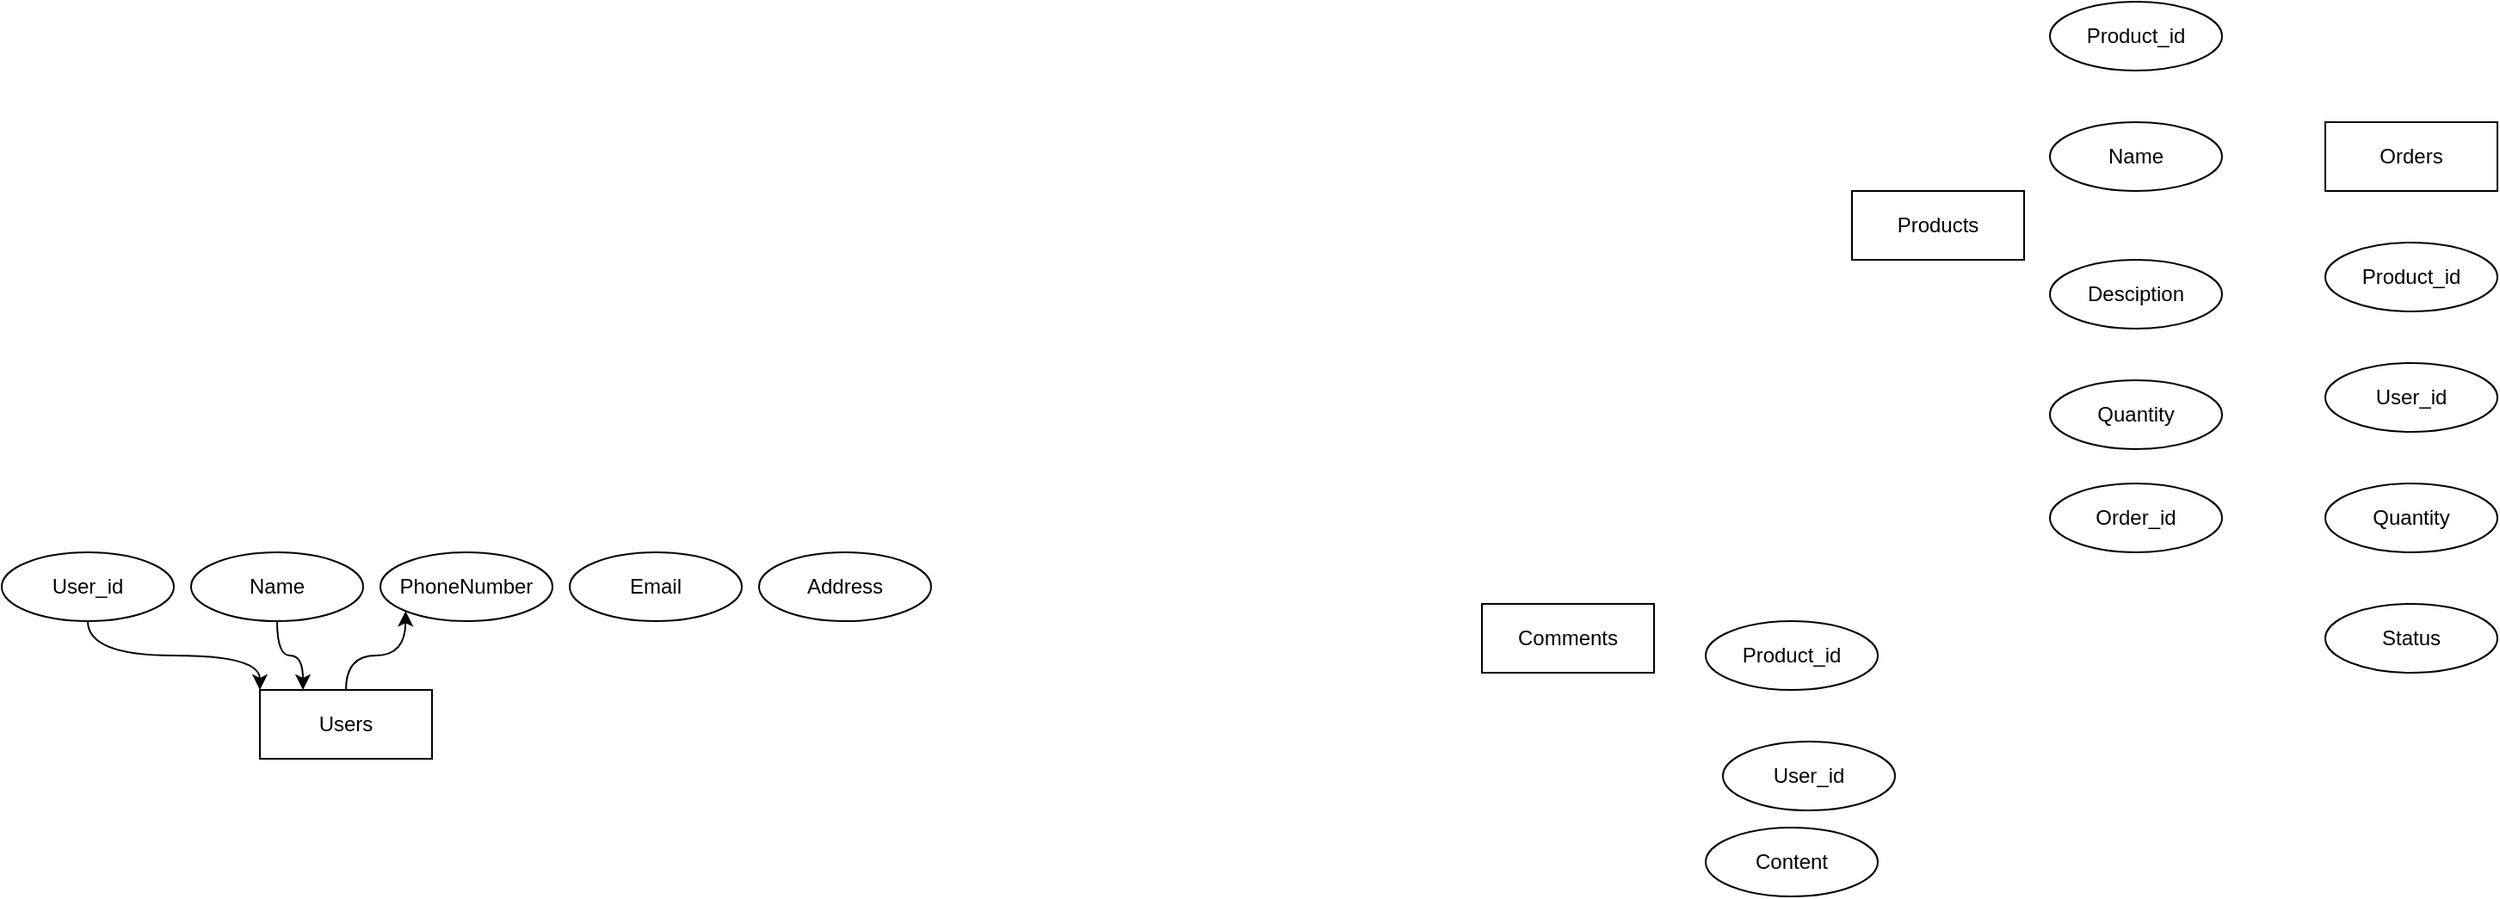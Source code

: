 <mxfile version="15.7.0" type="github">
  <diagram id="R2lEEEUBdFMjLlhIrx00" name="Page-1">
    <mxGraphModel dx="1715" dy="457" grid="1" gridSize="10" guides="1" tooltips="1" connect="1" arrows="1" fold="1" page="1" pageScale="1" pageWidth="850" pageHeight="1100" math="0" shadow="0" extFonts="Permanent Marker^https://fonts.googleapis.com/css?family=Permanent+Marker">
      <root>
        <mxCell id="0" />
        <mxCell id="1" parent="0" />
        <mxCell id="ZOCcpOMWU3HbiSUcnG7a-33" style="edgeStyle=orthogonalEdgeStyle;curved=1;rounded=0;orthogonalLoop=1;jettySize=auto;html=1;exitX=0.5;exitY=0;exitDx=0;exitDy=0;entryX=0;entryY=1;entryDx=0;entryDy=0;" edge="1" parent="1" source="ZOCcpOMWU3HbiSUcnG7a-1" target="ZOCcpOMWU3HbiSUcnG7a-10">
          <mxGeometry relative="1" as="geometry" />
        </mxCell>
        <mxCell id="ZOCcpOMWU3HbiSUcnG7a-1" value="Users" style="whiteSpace=wrap;html=1;align=center;" vertex="1" parent="1">
          <mxGeometry x="-500" y="470" width="100" height="40" as="geometry" />
        </mxCell>
        <mxCell id="ZOCcpOMWU3HbiSUcnG7a-2" value="Products" style="whiteSpace=wrap;html=1;align=center;" vertex="1" parent="1">
          <mxGeometry x="425" y="180" width="100" height="40" as="geometry" />
        </mxCell>
        <mxCell id="ZOCcpOMWU3HbiSUcnG7a-3" value="Orders" style="whiteSpace=wrap;html=1;align=center;" vertex="1" parent="1">
          <mxGeometry x="700" y="140" width="100" height="40" as="geometry" />
        </mxCell>
        <mxCell id="ZOCcpOMWU3HbiSUcnG7a-7" value="Comments" style="whiteSpace=wrap;html=1;align=center;" vertex="1" parent="1">
          <mxGeometry x="210" y="420" width="100" height="40" as="geometry" />
        </mxCell>
        <mxCell id="ZOCcpOMWU3HbiSUcnG7a-29" style="edgeStyle=orthogonalEdgeStyle;curved=1;rounded=0;orthogonalLoop=1;jettySize=auto;html=1;exitX=0.5;exitY=1;exitDx=0;exitDy=0;entryX=0;entryY=0;entryDx=0;entryDy=0;" edge="1" parent="1" source="ZOCcpOMWU3HbiSUcnG7a-8" target="ZOCcpOMWU3HbiSUcnG7a-1">
          <mxGeometry relative="1" as="geometry" />
        </mxCell>
        <mxCell id="ZOCcpOMWU3HbiSUcnG7a-8" value="User_id" style="ellipse;whiteSpace=wrap;html=1;align=center;" vertex="1" parent="1">
          <mxGeometry x="-650" y="390" width="100" height="40" as="geometry" />
        </mxCell>
        <mxCell id="ZOCcpOMWU3HbiSUcnG7a-28" style="edgeStyle=orthogonalEdgeStyle;orthogonalLoop=1;jettySize=auto;html=1;exitX=0.5;exitY=1;exitDx=0;exitDy=0;entryX=0.25;entryY=0;entryDx=0;entryDy=0;curved=1;" edge="1" parent="1" source="ZOCcpOMWU3HbiSUcnG7a-9" target="ZOCcpOMWU3HbiSUcnG7a-1">
          <mxGeometry relative="1" as="geometry" />
        </mxCell>
        <mxCell id="ZOCcpOMWU3HbiSUcnG7a-9" value="Name" style="ellipse;whiteSpace=wrap;html=1;align=center;" vertex="1" parent="1">
          <mxGeometry x="-540" y="390" width="100" height="40" as="geometry" />
        </mxCell>
        <mxCell id="ZOCcpOMWU3HbiSUcnG7a-10" value="PhoneNumber" style="ellipse;whiteSpace=wrap;html=1;align=center;" vertex="1" parent="1">
          <mxGeometry x="-430" y="390" width="100" height="40" as="geometry" />
        </mxCell>
        <mxCell id="ZOCcpOMWU3HbiSUcnG7a-11" value="Email" style="ellipse;whiteSpace=wrap;html=1;align=center;" vertex="1" parent="1">
          <mxGeometry x="-320" y="390" width="100" height="40" as="geometry" />
        </mxCell>
        <mxCell id="ZOCcpOMWU3HbiSUcnG7a-12" value="Address" style="ellipse;whiteSpace=wrap;html=1;align=center;" vertex="1" parent="1">
          <mxGeometry x="-210" y="390" width="100" height="40" as="geometry" />
        </mxCell>
        <mxCell id="ZOCcpOMWU3HbiSUcnG7a-14" value="Product_id&lt;span style=&quot;color: rgba(0 , 0 , 0 , 0) ; font-family: monospace ; font-size: 0px&quot;&gt;%3CmxGraphModel%3E%3Croot%3E%3CmxCell%20id%3D%220%22%2F%3E%3CmxCell%20id%3D%221%22%20parent%3D%220%22%2F%3E%3CmxCell%20id%3D%222%22%20value%3D%22User_id%22%20style%3D%22ellipse%3BwhiteSpace%3Dwrap%3Bhtml%3D1%3Balign%3Dcenter%3B%22%20vertex%3D%221%22%20parent%3D%221%22%3E%3CmxGeometry%20x%3D%22200%22%20y%3D%2250%22%20width%3D%22100%22%20height%3D%2240%22%20as%3D%22geometry%22%2F%3E%3C%2FmxCell%3E%3C%2Froot%3E%3C%2FmxGraphModel%3E&lt;/span&gt;" style="ellipse;whiteSpace=wrap;html=1;align=center;" vertex="1" parent="1">
          <mxGeometry x="540" y="70" width="100" height="40" as="geometry" />
        </mxCell>
        <mxCell id="ZOCcpOMWU3HbiSUcnG7a-15" value="Name" style="ellipse;whiteSpace=wrap;html=1;align=center;" vertex="1" parent="1">
          <mxGeometry x="540" y="140" width="100" height="40" as="geometry" />
        </mxCell>
        <mxCell id="ZOCcpOMWU3HbiSUcnG7a-16" value="Desciption" style="ellipse;whiteSpace=wrap;html=1;align=center;" vertex="1" parent="1">
          <mxGeometry x="540" y="220" width="100" height="40" as="geometry" />
        </mxCell>
        <mxCell id="ZOCcpOMWU3HbiSUcnG7a-17" value="Quantity" style="ellipse;whiteSpace=wrap;html=1;align=center;" vertex="1" parent="1">
          <mxGeometry x="540" y="290" width="100" height="40" as="geometry" />
        </mxCell>
        <mxCell id="ZOCcpOMWU3HbiSUcnG7a-18" value="Order_id" style="ellipse;whiteSpace=wrap;html=1;align=center;" vertex="1" parent="1">
          <mxGeometry x="540" y="350" width="100" height="40" as="geometry" />
        </mxCell>
        <mxCell id="ZOCcpOMWU3HbiSUcnG7a-19" value="Product_id" style="ellipse;whiteSpace=wrap;html=1;align=center;" vertex="1" parent="1">
          <mxGeometry x="700" y="210" width="100" height="40" as="geometry" />
        </mxCell>
        <mxCell id="ZOCcpOMWU3HbiSUcnG7a-20" value="User_id" style="ellipse;whiteSpace=wrap;html=1;align=center;" vertex="1" parent="1">
          <mxGeometry x="700" y="280" width="100" height="40" as="geometry" />
        </mxCell>
        <mxCell id="ZOCcpOMWU3HbiSUcnG7a-21" value="Quantity" style="ellipse;whiteSpace=wrap;html=1;align=center;" vertex="1" parent="1">
          <mxGeometry x="700" y="350" width="100" height="40" as="geometry" />
        </mxCell>
        <mxCell id="ZOCcpOMWU3HbiSUcnG7a-22" value="Status" style="ellipse;whiteSpace=wrap;html=1;align=center;" vertex="1" parent="1">
          <mxGeometry x="700" y="420" width="100" height="40" as="geometry" />
        </mxCell>
        <mxCell id="ZOCcpOMWU3HbiSUcnG7a-23" value="Product_id" style="ellipse;whiteSpace=wrap;html=1;align=center;" vertex="1" parent="1">
          <mxGeometry x="340" y="430" width="100" height="40" as="geometry" />
        </mxCell>
        <mxCell id="ZOCcpOMWU3HbiSUcnG7a-24" value="User_id" style="ellipse;whiteSpace=wrap;html=1;align=center;" vertex="1" parent="1">
          <mxGeometry x="350" y="500" width="100" height="40" as="geometry" />
        </mxCell>
        <mxCell id="ZOCcpOMWU3HbiSUcnG7a-25" value="Content" style="ellipse;whiteSpace=wrap;html=1;align=center;" vertex="1" parent="1">
          <mxGeometry x="340" y="550" width="100" height="40" as="geometry" />
        </mxCell>
      </root>
    </mxGraphModel>
  </diagram>
</mxfile>
